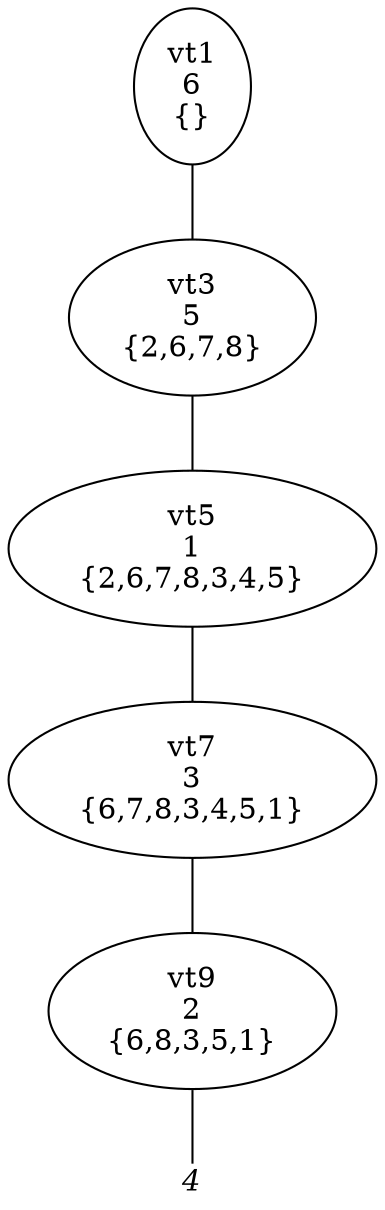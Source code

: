 
digraph vtree {

overlap=false

n1 [label="vt1
6
{}",shape="ellipse"]; 
n3 [label="vt3
5
{2,6,7,8}",shape="ellipse"]; 
n5 [label="vt5
1
{2,6,7,8,3,4,5}",shape="ellipse"]; 
n7 [label="vt7
3
{6,7,8,3,4,5,1}",shape="ellipse"]; 
n9 [label="vt9
2
{6,8,3,5,1}",shape="ellipse"]; 
n10 [label="4",fontname="Times-Italic",fontsize=14,shape=plaintext,fixedsize=true,width=.25,height=.25]; 
n1->n3 [arrowhead=none];
n3->n5 [arrowhead=none];
n5->n7 [arrowhead=none];
n7->n9 [arrowhead=none];
n9->n10 [arrowhead=none];


}